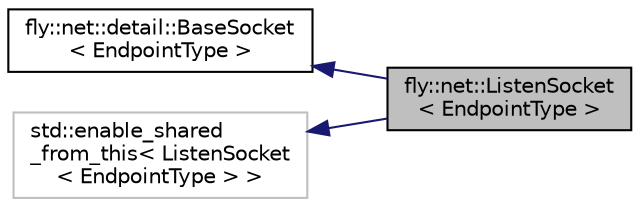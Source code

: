 digraph "fly::net::ListenSocket&lt; EndpointType &gt;"
{
 // LATEX_PDF_SIZE
  edge [fontname="Helvetica",fontsize="10",labelfontname="Helvetica",labelfontsize="10"];
  node [fontname="Helvetica",fontsize="10",shape=record];
  rankdir="LR";
  Node1 [label="fly::net::ListenSocket\l\< EndpointType \>",height=0.2,width=0.4,color="black", fillcolor="grey75", style="filled", fontcolor="black",tooltip=" "];
  Node2 -> Node1 [dir="back",color="midnightblue",fontsize="10",style="solid",fontname="Helvetica"];
  Node2 [label="fly::net::detail::BaseSocket\l\< EndpointType \>",height=0.2,width=0.4,color="black", fillcolor="white", style="filled",URL="$classfly_1_1net_1_1detail_1_1_base_socket.html",tooltip=" "];
  Node3 -> Node1 [dir="back",color="midnightblue",fontsize="10",style="solid",fontname="Helvetica"];
  Node3 [label="std::enable_shared\l_from_this\< ListenSocket\l\< EndpointType \> \>",height=0.2,width=0.4,color="grey75", fillcolor="white", style="filled",tooltip=" "];
}
